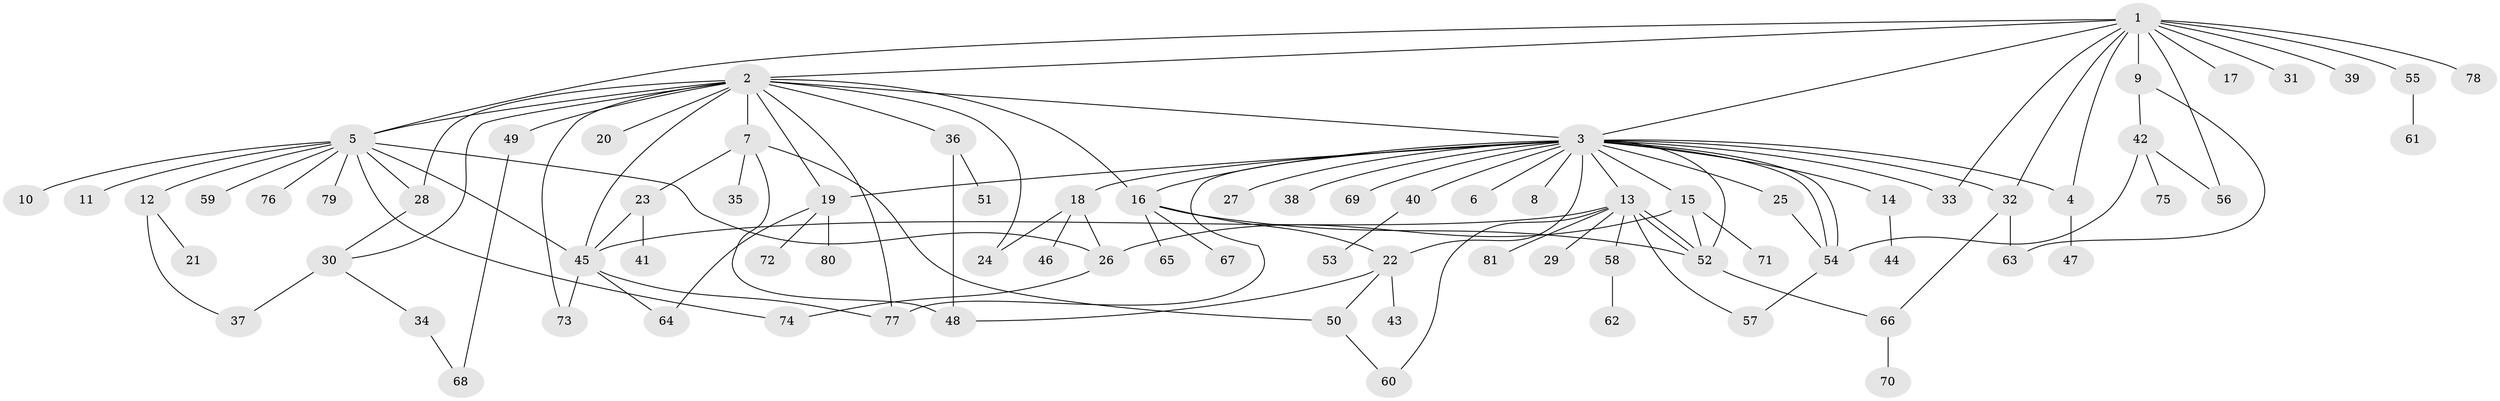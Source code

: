 // Generated by graph-tools (version 1.1) at 2025/01/03/09/25 03:01:51]
// undirected, 81 vertices, 118 edges
graph export_dot {
graph [start="1"]
  node [color=gray90,style=filled];
  1;
  2;
  3;
  4;
  5;
  6;
  7;
  8;
  9;
  10;
  11;
  12;
  13;
  14;
  15;
  16;
  17;
  18;
  19;
  20;
  21;
  22;
  23;
  24;
  25;
  26;
  27;
  28;
  29;
  30;
  31;
  32;
  33;
  34;
  35;
  36;
  37;
  38;
  39;
  40;
  41;
  42;
  43;
  44;
  45;
  46;
  47;
  48;
  49;
  50;
  51;
  52;
  53;
  54;
  55;
  56;
  57;
  58;
  59;
  60;
  61;
  62;
  63;
  64;
  65;
  66;
  67;
  68;
  69;
  70;
  71;
  72;
  73;
  74;
  75;
  76;
  77;
  78;
  79;
  80;
  81;
  1 -- 2;
  1 -- 3;
  1 -- 4;
  1 -- 5;
  1 -- 9;
  1 -- 17;
  1 -- 31;
  1 -- 32;
  1 -- 33;
  1 -- 39;
  1 -- 55;
  1 -- 56;
  1 -- 78;
  2 -- 3;
  2 -- 5;
  2 -- 7;
  2 -- 16;
  2 -- 19;
  2 -- 20;
  2 -- 24;
  2 -- 28;
  2 -- 30;
  2 -- 36;
  2 -- 45;
  2 -- 49;
  2 -- 73;
  2 -- 77;
  3 -- 4;
  3 -- 6;
  3 -- 8;
  3 -- 13;
  3 -- 14;
  3 -- 15;
  3 -- 16;
  3 -- 18;
  3 -- 19;
  3 -- 22;
  3 -- 25;
  3 -- 27;
  3 -- 32;
  3 -- 33;
  3 -- 38;
  3 -- 40;
  3 -- 52;
  3 -- 54;
  3 -- 54;
  3 -- 69;
  3 -- 77;
  4 -- 47;
  5 -- 10;
  5 -- 11;
  5 -- 12;
  5 -- 26;
  5 -- 28;
  5 -- 45;
  5 -- 59;
  5 -- 74;
  5 -- 76;
  5 -- 79;
  7 -- 23;
  7 -- 35;
  7 -- 48;
  7 -- 50;
  9 -- 42;
  9 -- 63;
  12 -- 21;
  12 -- 37;
  13 -- 29;
  13 -- 45;
  13 -- 52;
  13 -- 52;
  13 -- 57;
  13 -- 58;
  13 -- 60;
  13 -- 81;
  14 -- 44;
  15 -- 26;
  15 -- 52;
  15 -- 71;
  16 -- 22;
  16 -- 52;
  16 -- 65;
  16 -- 67;
  18 -- 24;
  18 -- 26;
  18 -- 46;
  19 -- 64;
  19 -- 72;
  19 -- 80;
  22 -- 43;
  22 -- 48;
  22 -- 50;
  23 -- 41;
  23 -- 45;
  25 -- 54;
  26 -- 74;
  28 -- 30;
  30 -- 34;
  30 -- 37;
  32 -- 63;
  32 -- 66;
  34 -- 68;
  36 -- 48;
  36 -- 51;
  40 -- 53;
  42 -- 54;
  42 -- 56;
  42 -- 75;
  45 -- 64;
  45 -- 73;
  45 -- 77;
  49 -- 68;
  50 -- 60;
  52 -- 66;
  54 -- 57;
  55 -- 61;
  58 -- 62;
  66 -- 70;
}
